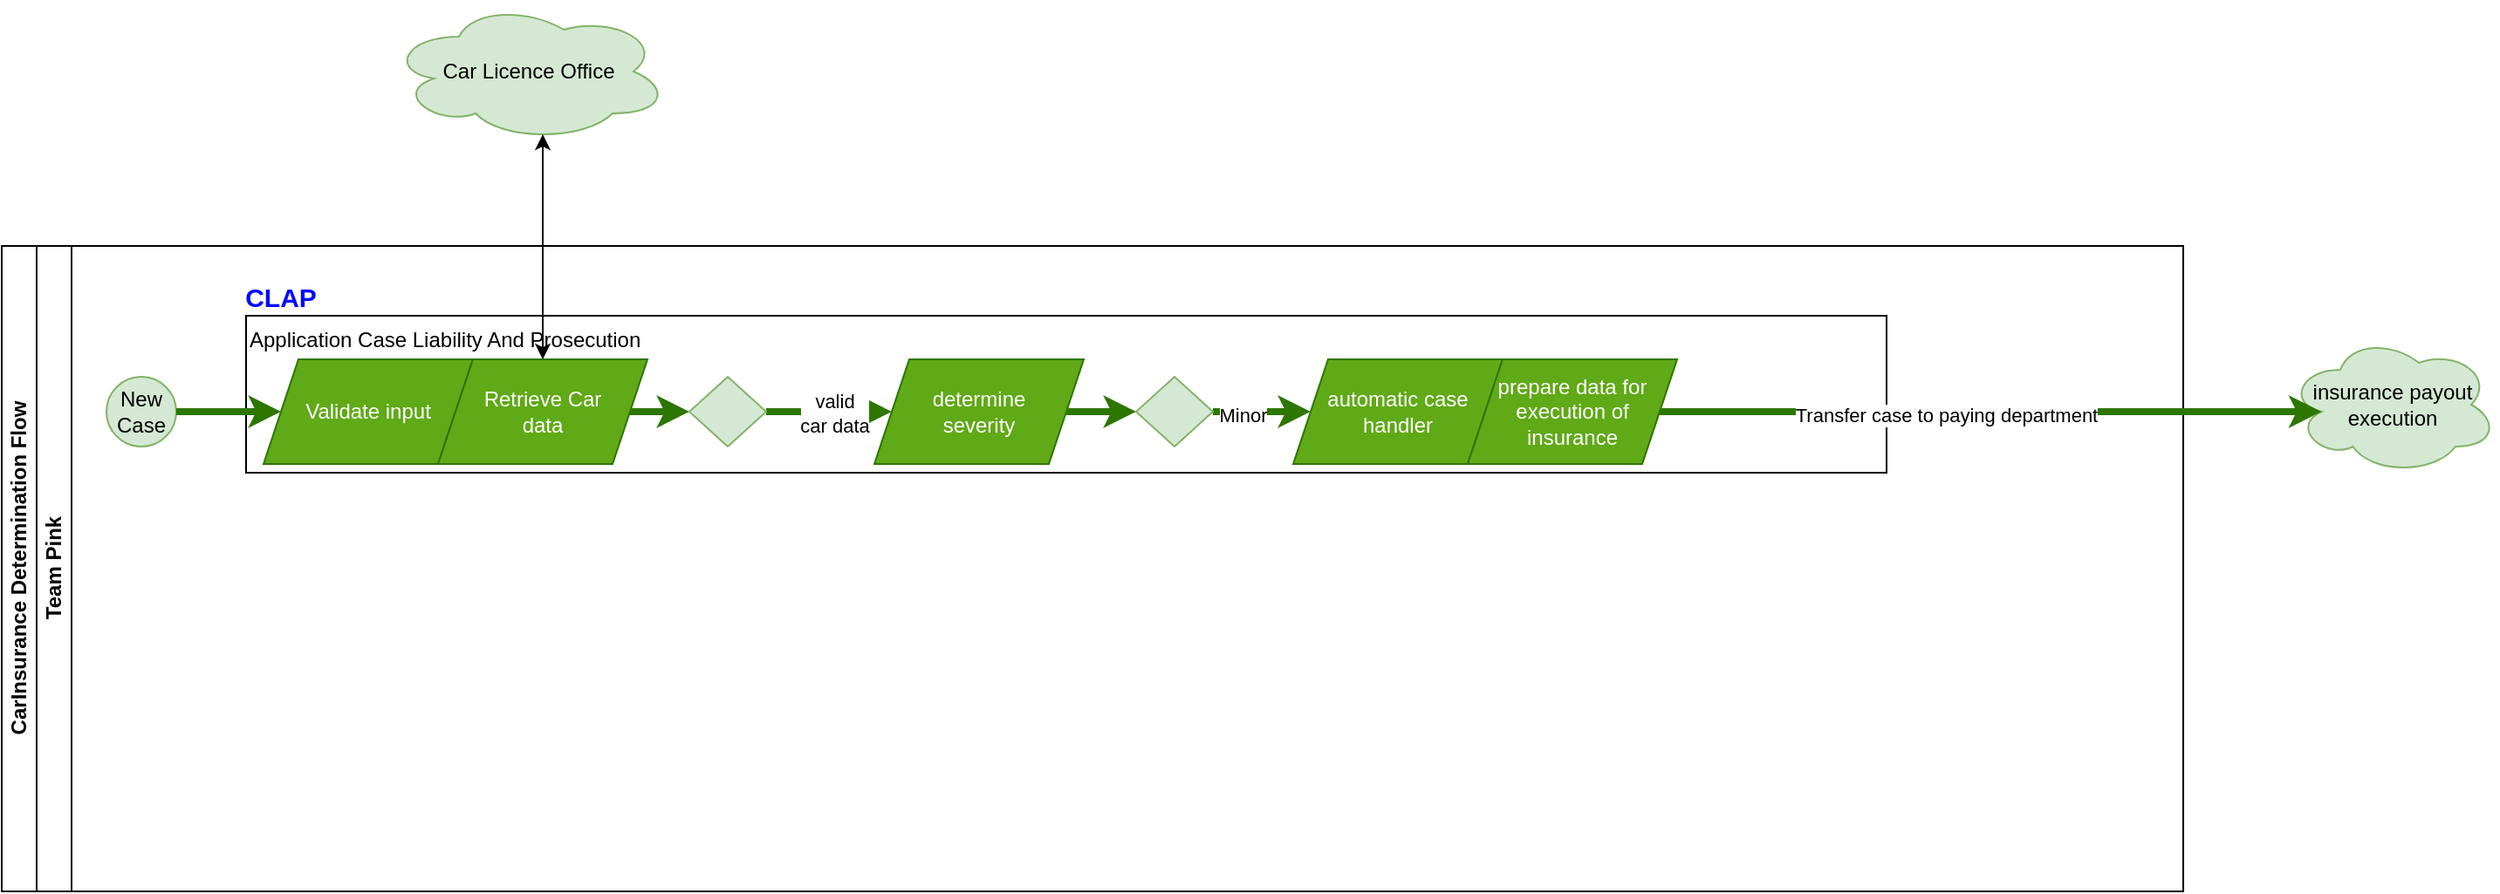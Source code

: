 <mxfile version="22.0.2" type="device">
  <diagram id="prtHgNgQTEPvFCAcTncT" name="Page-1">
    <mxGraphModel dx="2904" dy="2157" grid="1" gridSize="10" guides="1" tooltips="1" connect="1" arrows="1" fold="1" page="1" pageScale="1" pageWidth="827" pageHeight="1169" math="0" shadow="0">
      <root>
        <mxCell id="0" />
        <mxCell id="1" parent="0" />
        <mxCell id="dNxyNK7c78bLwvsdeMH5-19" value="CarInsurance Determination Flow" style="swimlane;html=1;childLayout=stackLayout;resizeParent=1;resizeParentMax=0;horizontal=0;startSize=20;horizontalStack=0;" parent="1" vertex="1">
          <mxGeometry x="20" y="120" width="1250" height="370" as="geometry" />
        </mxCell>
        <mxCell id="dNxyNK7c78bLwvsdeMH5-20" value="Team Pink" style="swimlane;html=1;startSize=20;horizontal=0;" parent="dNxyNK7c78bLwvsdeMH5-19" vertex="1">
          <mxGeometry x="20" width="1230" height="370" as="geometry" />
        </mxCell>
        <mxCell id="dNxyNK7c78bLwvsdeMH5-23" value="New Case" style="ellipse;whiteSpace=wrap;html=1;fillColor=#d5e8d4;strokeColor=#82b366;" parent="dNxyNK7c78bLwvsdeMH5-20" vertex="1">
          <mxGeometry x="40" y="75" width="40" height="40" as="geometry" />
        </mxCell>
        <mxCell id="dNxyNK7c78bLwvsdeMH5-24" value="Application Case Liability And Prosecution" style="rounded=0;whiteSpace=wrap;html=1;fontFamily=Helvetica;fontSize=12;fontColor=#000000;align=left;verticalAlign=top;" parent="dNxyNK7c78bLwvsdeMH5-20" vertex="1">
          <mxGeometry x="120" y="40" width="940" height="90" as="geometry" />
        </mxCell>
        <mxCell id="JLahKmmvktKveG1mE4vH-2" value="Validate input" style="shape=parallelogram;perimeter=parallelogramPerimeter;whiteSpace=wrap;html=1;fixedSize=1;fillColor=#60a917;fontColor=#ffffff;strokeColor=#2D7600;" parent="dNxyNK7c78bLwvsdeMH5-20" vertex="1">
          <mxGeometry x="130" y="65" width="120" height="60" as="geometry" />
        </mxCell>
        <mxCell id="JLahKmmvktKveG1mE4vH-9" style="edgeStyle=orthogonalEdgeStyle;rounded=0;orthogonalLoop=1;jettySize=auto;html=1;exitX=1;exitY=0.5;exitDx=0;exitDy=0;entryX=0;entryY=0.5;entryDx=0;entryDy=0;fillColor=#60a917;strokeColor=#2D7600;strokeWidth=4;" parent="dNxyNK7c78bLwvsdeMH5-20" source="JLahKmmvktKveG1mE4vH-3" target="JLahKmmvktKveG1mE4vH-8" edge="1">
          <mxGeometry relative="1" as="geometry" />
        </mxCell>
        <mxCell id="JLahKmmvktKveG1mE4vH-3" value="Retrieve Car &lt;br&gt;data" style="shape=parallelogram;perimeter=parallelogramPerimeter;whiteSpace=wrap;html=1;fixedSize=1;fillColor=#60a917;fontColor=#ffffff;strokeColor=#2D7600;" parent="dNxyNK7c78bLwvsdeMH5-20" vertex="1">
          <mxGeometry x="230" y="65" width="120" height="60" as="geometry" />
        </mxCell>
        <mxCell id="JLahKmmvktKveG1mE4vH-19" value="" style="edgeStyle=orthogonalEdgeStyle;rounded=0;orthogonalLoop=1;jettySize=auto;html=1;entryX=0;entryY=0.5;entryDx=0;entryDy=0;fillColor=#60a917;strokeColor=#2D7600;strokeWidth=4;" parent="dNxyNK7c78bLwvsdeMH5-20" source="JLahKmmvktKveG1mE4vH-8" target="JLahKmmvktKveG1mE4vH-21" edge="1">
          <mxGeometry relative="1" as="geometry">
            <mxPoint x="483" y="95" as="targetPoint" />
          </mxGeometry>
        </mxCell>
        <mxCell id="JLahKmmvktKveG1mE4vH-20" value="valid &lt;br&gt;car data&lt;br&gt;" style="edgeLabel;html=1;align=center;verticalAlign=middle;resizable=0;points=[];" parent="JLahKmmvktKveG1mE4vH-19" vertex="1" connectable="0">
          <mxGeometry x="0.08" y="-1" relative="1" as="geometry">
            <mxPoint as="offset" />
          </mxGeometry>
        </mxCell>
        <mxCell id="JLahKmmvktKveG1mE4vH-8" value="" style="rhombus;whiteSpace=wrap;html=1;fillColor=#d5e8d4;strokeColor=#82b366;" parent="dNxyNK7c78bLwvsdeMH5-20" vertex="1">
          <mxGeometry x="374" y="75" width="44" height="40" as="geometry" />
        </mxCell>
        <mxCell id="JLahKmmvktKveG1mE4vH-24" value="" style="edgeStyle=orthogonalEdgeStyle;rounded=0;orthogonalLoop=1;jettySize=auto;html=1;fillColor=#60a917;strokeColor=#2D7600;strokeWidth=4;" parent="dNxyNK7c78bLwvsdeMH5-20" source="JLahKmmvktKveG1mE4vH-21" target="JLahKmmvktKveG1mE4vH-23" edge="1">
          <mxGeometry relative="1" as="geometry" />
        </mxCell>
        <mxCell id="JLahKmmvktKveG1mE4vH-21" value="determine &lt;br&gt;severity" style="shape=parallelogram;perimeter=parallelogramPerimeter;whiteSpace=wrap;html=1;fixedSize=1;fillColor=#60a917;fontColor=#ffffff;strokeColor=#2D7600;" parent="dNxyNK7c78bLwvsdeMH5-20" vertex="1">
          <mxGeometry x="480" y="65" width="120" height="60" as="geometry" />
        </mxCell>
        <mxCell id="JLahKmmvktKveG1mE4vH-28" value="" style="edgeStyle=orthogonalEdgeStyle;rounded=0;orthogonalLoop=1;jettySize=auto;html=1;fillColor=#60a917;strokeColor=#2D7600;strokeWidth=4;" parent="dNxyNK7c78bLwvsdeMH5-20" source="JLahKmmvktKveG1mE4vH-23" target="JLahKmmvktKveG1mE4vH-25" edge="1">
          <mxGeometry relative="1" as="geometry" />
        </mxCell>
        <mxCell id="JLahKmmvktKveG1mE4vH-31" value="Minor" style="edgeLabel;html=1;align=center;verticalAlign=middle;resizable=0;points=[];" parent="JLahKmmvktKveG1mE4vH-28" vertex="1" connectable="0">
          <mxGeometry x="-0.393" y="-2" relative="1" as="geometry">
            <mxPoint as="offset" />
          </mxGeometry>
        </mxCell>
        <mxCell id="JLahKmmvktKveG1mE4vH-23" value="" style="rhombus;whiteSpace=wrap;html=1;fillColor=#d5e8d4;strokeColor=#82b366;" parent="dNxyNK7c78bLwvsdeMH5-20" vertex="1">
          <mxGeometry x="630" y="75" width="44" height="40" as="geometry" />
        </mxCell>
        <mxCell id="JLahKmmvktKveG1mE4vH-25" value="automatic case handler" style="shape=parallelogram;perimeter=parallelogramPerimeter;whiteSpace=wrap;html=1;fixedSize=1;fillColor=#60a917;fontColor=#ffffff;strokeColor=#2D7600;" parent="dNxyNK7c78bLwvsdeMH5-20" vertex="1">
          <mxGeometry x="720" y="65" width="120" height="60" as="geometry" />
        </mxCell>
        <mxCell id="JLahKmmvktKveG1mE4vH-26" value="prepare data for execution of insurance" style="shape=parallelogram;perimeter=parallelogramPerimeter;whiteSpace=wrap;html=1;fixedSize=1;fillColor=#60a917;fontColor=#ffffff;strokeColor=#2D7600;" parent="dNxyNK7c78bLwvsdeMH5-20" vertex="1">
          <mxGeometry x="820" y="65" width="120" height="60" as="geometry" />
        </mxCell>
        <mxCell id="odWeHe8WMvh3HsmHUbko-3" value="&lt;b&gt;&lt;font color=&quot;#0008ff&quot; style=&quot;font-size: 15px;&quot;&gt;CLAP&lt;/font&gt;&lt;/b&gt;" style="text;html=1;strokeColor=none;fillColor=none;align=center;verticalAlign=middle;whiteSpace=wrap;rounded=0;" vertex="1" parent="dNxyNK7c78bLwvsdeMH5-20">
          <mxGeometry x="110" y="14" width="60" height="30" as="geometry" />
        </mxCell>
        <mxCell id="JLahKmmvktKveG1mE4vH-11" value="" style="edgeStyle=orthogonalEdgeStyle;rounded=0;orthogonalLoop=1;jettySize=auto;html=1;fillColor=#60a917;strokeColor=#2D7600;strokeWidth=4;" parent="dNxyNK7c78bLwvsdeMH5-20" source="dNxyNK7c78bLwvsdeMH5-23" target="JLahKmmvktKveG1mE4vH-2" edge="1">
          <mxGeometry relative="1" as="geometry" />
        </mxCell>
        <mxCell id="JLahKmmvktKveG1mE4vH-4" value="Car Licence Office" style="ellipse;shape=cloud;whiteSpace=wrap;html=1;fillColor=#d5e8d4;strokeColor=#82b366;" parent="1" vertex="1">
          <mxGeometry x="242" y="-20" width="160" height="80" as="geometry" />
        </mxCell>
        <mxCell id="JLahKmmvktKveG1mE4vH-5" value="" style="endArrow=classic;html=1;rounded=0;endFill=1;startArrow=classic;startFill=1;entryX=0.55;entryY=0.95;entryDx=0;entryDy=0;entryPerimeter=0;" parent="1" source="JLahKmmvktKveG1mE4vH-3" target="JLahKmmvktKveG1mE4vH-4" edge="1">
          <mxGeometry width="50" height="50" relative="1" as="geometry">
            <mxPoint x="342" y="320" as="sourcePoint" />
            <mxPoint x="300" y="80" as="targetPoint" />
            <Array as="points" />
          </mxGeometry>
        </mxCell>
        <mxCell id="JLahKmmvktKveG1mE4vH-27" value="insurance payout execution" style="ellipse;shape=cloud;whiteSpace=wrap;html=1;fillColor=#d5e8d4;strokeColor=#82b366;" parent="1" vertex="1">
          <mxGeometry x="1330" y="171" width="120" height="80" as="geometry" />
        </mxCell>
        <mxCell id="JLahKmmvktKveG1mE4vH-30" value="" style="edgeStyle=orthogonalEdgeStyle;rounded=0;orthogonalLoop=1;jettySize=auto;html=1;entryX=0.16;entryY=0.55;entryDx=0;entryDy=0;entryPerimeter=0;fillColor=#60a917;strokeColor=#2D7600;strokeWidth=4;" parent="1" source="JLahKmmvktKveG1mE4vH-26" target="JLahKmmvktKveG1mE4vH-27" edge="1">
          <mxGeometry relative="1" as="geometry">
            <mxPoint x="1120" y="215" as="targetPoint" />
          </mxGeometry>
        </mxCell>
        <mxCell id="JLahKmmvktKveG1mE4vH-64" value="Transfer case to paying department" style="edgeLabel;html=1;align=center;verticalAlign=middle;resizable=0;points=[];" parent="JLahKmmvktKveG1mE4vH-30" vertex="1" connectable="0">
          <mxGeometry x="-0.135" y="-2" relative="1" as="geometry">
            <mxPoint as="offset" />
          </mxGeometry>
        </mxCell>
      </root>
    </mxGraphModel>
  </diagram>
</mxfile>
